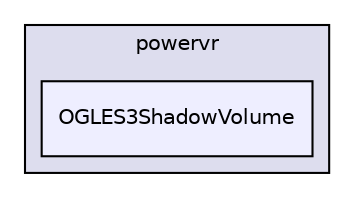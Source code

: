digraph "PVR/SDK_3.4/Examples/Intermediate/ShadowVolume/OGLES3/Build/Android/src/com/powervr/OGLES3ShadowVolume" {
  compound=true
  node [ fontsize="10", fontname="Helvetica"];
  edge [ labelfontsize="10", labelfontname="Helvetica"];
  subgraph clusterdir_f0f6d6e17b09ebfaab29b7725c8046c5 {
    graph [ bgcolor="#ddddee", pencolor="black", label="powervr" fontname="Helvetica", fontsize="10", URL="dir_f0f6d6e17b09ebfaab29b7725c8046c5.html"]
  dir_ecd732db31e524154080009f5ee94534 [shape=box, label="OGLES3ShadowVolume", style="filled", fillcolor="#eeeeff", pencolor="black", URL="dir_ecd732db31e524154080009f5ee94534.html"];
  }
}
